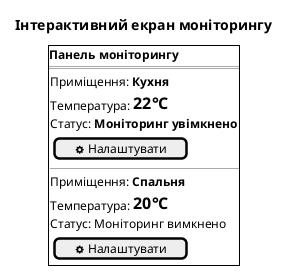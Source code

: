 @startsalt
title Інтерактивний екран моніторингу

{+
  <b>Панель моніторингу</b>
  ==
 {
    Приміщення: <b>Кухня</b>
    Температура: <size:16><b>22°C</b></size>
    Статус: <b>Моніторинг увімкнено</b>
    {
      {
        [ <&cog> Налаштувати ]
      }
    }
    --
    Приміщення: <b>Спальня</b>
    Температура: <size:16><b>20°C</b></size>
    Статус: Моніторинг вимкнено
    {
      {
        [ <&cog> Налаштувати ]
      }
    }
  }
}
@endsalt
